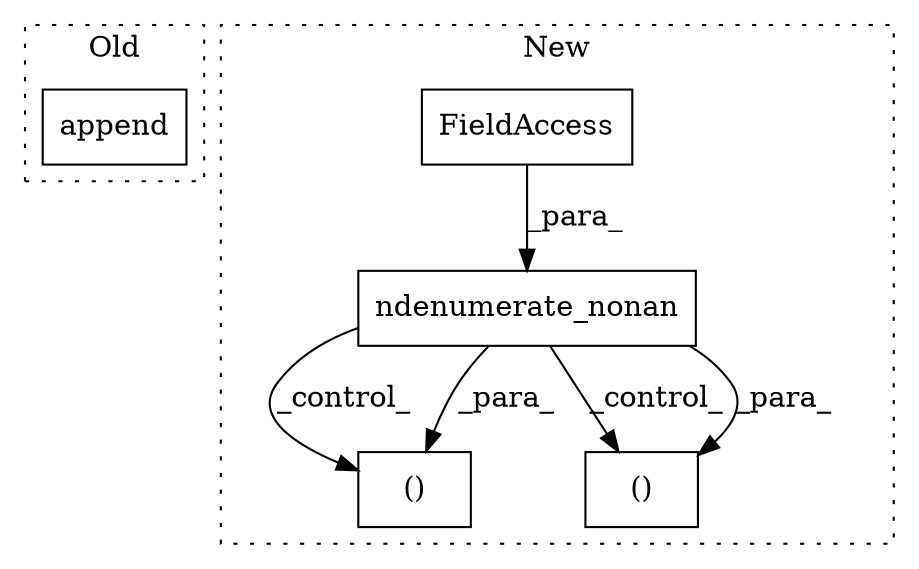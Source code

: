digraph G {
subgraph cluster0 {
1 [label="append" a="32" s="1884,1902" l="7,1" shape="box"];
label = "Old";
style="dotted";
}
subgraph cluster1 {
2 [label="ndenumerate_nonan" a="32" s="2817,2846" l="18,1" shape="box"];
3 [label="()" a="106" s="2922" l="15" shape="box"];
4 [label="FieldAccess" a="22" s="2835" l="11" shape="box"];
5 [label="()" a="106" s="2871" l="15" shape="box"];
label = "New";
style="dotted";
}
2 -> 5 [label="_control_"];
2 -> 3 [label="_control_"];
2 -> 5 [label="_para_"];
2 -> 3 [label="_para_"];
4 -> 2 [label="_para_"];
}